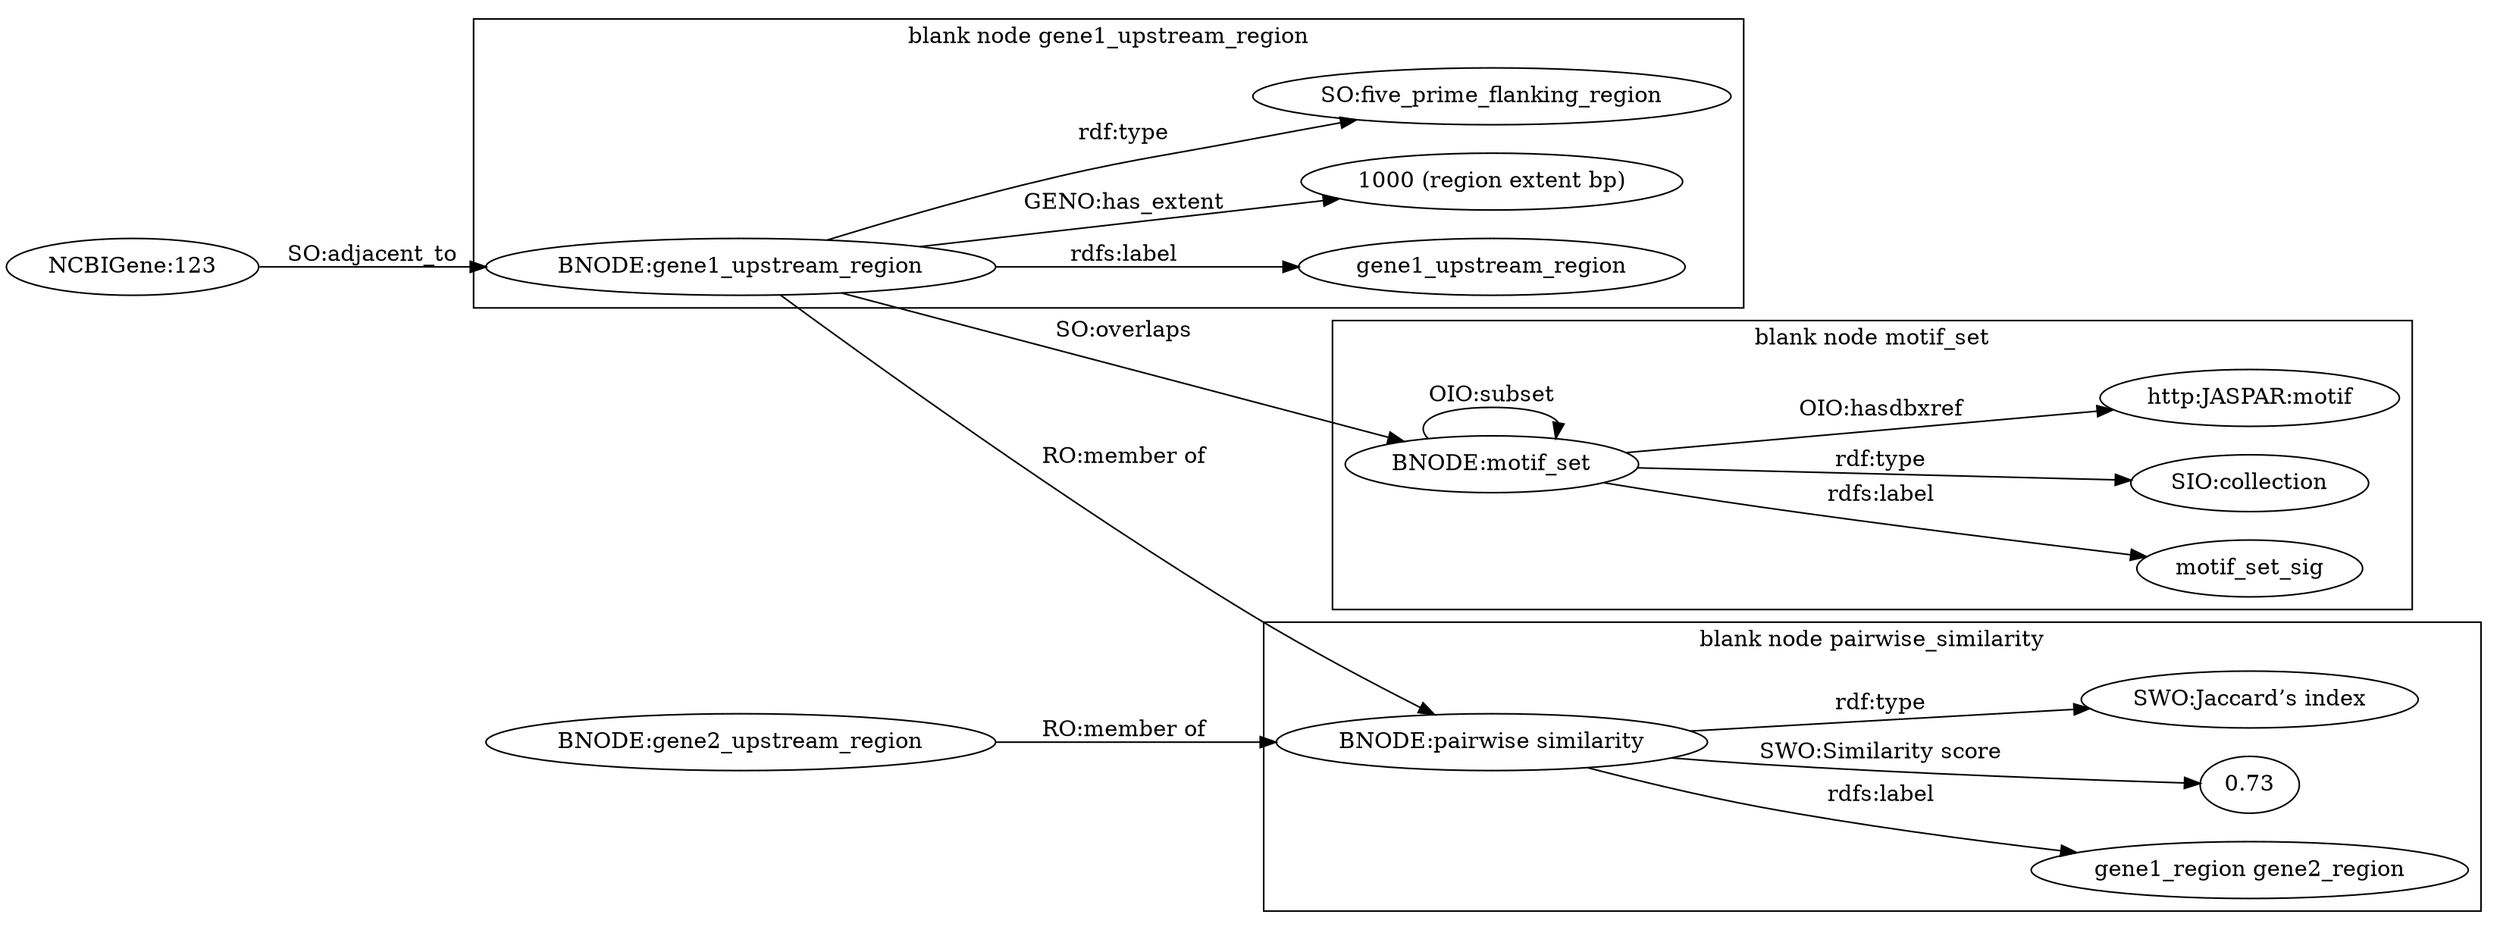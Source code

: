 digraph{
 rankdir=LR;
 compound=true;
 title=JASPAR_target_model
 
 "NCBIGene:123" -> "BNODE:gene1_upstream_region" [label="SO:adjacent_to"]

 subgraph cluster_0 { // the genomic region
	label="blank node gene1_upstream_region"
	"BNODE:gene1_upstream_region" -> "gene1_upstream_region" [label="rdfs:label"]
	"BNODE:gene1_upstream_region" -> "1000 (region extent bp)" [label="GENO:has_extent"]
	"BNODE:gene1_upstream_region" -> "SO:five_prime_flanking_region" [label="rdf:type"]	
	// "BNODE:gene1_upstream_region" -> "Candidate SO:TF_binding_sites" [label="rdf:comment"]
 }

 "BNODE:gene1_upstream_region"-> "BNODE:motif_set" [label="SO:overlaps"]

 subgraph cluster_1 { // set of motifs
	label="blank node motif_set"	
	"BNODE:motif_set" -> "motif_set_sig" [label="rdfs:label"]
	"BNODE:motif_set" -> "SIO:collection" [label="rdf:type"]
	//"BNODE:motif_set" -> "3 (flavors)" [label="rdf:value"]
	// FROM: motifsetsig_motif.tab (mmotif_set_sig, motif) 
	"BNODE:motif_set" -> "http:JASPAR:motif" [label="OIO:hasdbxref"]
 }

"BNODE:motif_set" -> "BNODE:motif_set" [label="OIO:subset"] // prolly not 

// "BNODE:motif_set" -> "JASPAR:motif" [label="RO:has member"]
// "JASPAR:motif" -> "SO:nucleotide_motif" [label="rdf:type"]
// "JASPAR:motif" -> "http:JASPAR:motif" [label="OIO:hasdbxref"]
// "JASPAR:motif" -> "motif"[label="rdfs:label"]

 "BNODE:gene1_upstream_region" -> "BNODE:pairwise similarity" [label="RO:member of"]
 "BNODE:gene2_upstream_region" -> "BNODE:pairwise similarity" [label="RO:member of"]

 subgraph cluster_2 { // pairwise similarity
	label="blank node pairwise_similarity"	
	"BNODE:pairwise similarity" -> "gene1_region gene2_region" [label="rdfs:label"]
	"BNODE:pairwise similarity" -> "0.73" [label="SWO:Similarity score"]
	"BNODE:pairwise similarity" -> "SWO:Jaccard’s index" [label="rdf:type"]
	// Term IRI: http://www.ebi.ac.uk/efo/swo/SWO_0000243
 }
}


